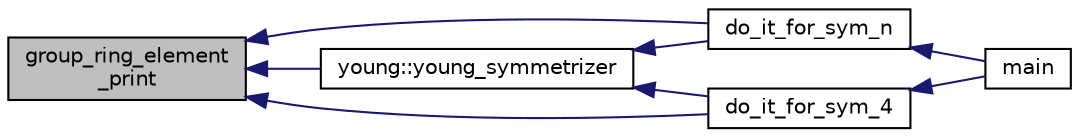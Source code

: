 digraph "group_ring_element_print"
{
  edge [fontname="Helvetica",fontsize="10",labelfontname="Helvetica",labelfontsize="10"];
  node [fontname="Helvetica",fontsize="10",shape=record];
  rankdir="LR";
  Node1389 [label="group_ring_element\l_print",height=0.2,width=0.4,color="black", fillcolor="grey75", style="filled", fontcolor="black"];
  Node1389 -> Node1390 [dir="back",color="midnightblue",fontsize="10",style="solid",fontname="Helvetica"];
  Node1390 [label="do_it_for_sym_n",height=0.2,width=0.4,color="black", fillcolor="white", style="filled",URL="$d0/d87/group__ring_8_c.html#a7da1c84aee65e2c8fd4b83f0809835ad"];
  Node1390 -> Node1391 [dir="back",color="midnightblue",fontsize="10",style="solid",fontname="Helvetica"];
  Node1391 [label="main",height=0.2,width=0.4,color="black", fillcolor="white", style="filled",URL="$d0/d87/group__ring_8_c.html#a3c04138a5bfe5d72780bb7e82a18e627"];
  Node1389 -> Node1392 [dir="back",color="midnightblue",fontsize="10",style="solid",fontname="Helvetica"];
  Node1392 [label="do_it_for_sym_4",height=0.2,width=0.4,color="black", fillcolor="white", style="filled",URL="$d0/d87/group__ring_8_c.html#aed9b25712c762c878090038e97568d07"];
  Node1392 -> Node1391 [dir="back",color="midnightblue",fontsize="10",style="solid",fontname="Helvetica"];
  Node1389 -> Node1393 [dir="back",color="midnightblue",fontsize="10",style="solid",fontname="Helvetica"];
  Node1393 [label="young::young_symmetrizer",height=0.2,width=0.4,color="black", fillcolor="white", style="filled",URL="$dd/d68/classyoung.html#aa278452dc9aa374d4f84cf0e4d0204bf"];
  Node1393 -> Node1390 [dir="back",color="midnightblue",fontsize="10",style="solid",fontname="Helvetica"];
  Node1393 -> Node1392 [dir="back",color="midnightblue",fontsize="10",style="solid",fontname="Helvetica"];
}
